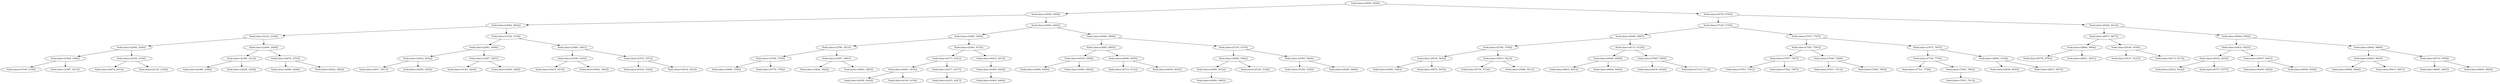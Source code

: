 digraph G{
1290884215 [label="Node{data=[5459, 5459]}"]
1290884215 -> 2142054572
2142054572 [label="Node{data=[3659, 3659]}"]
2142054572 -> 877706515
877706515 [label="Node{data=[2844, 2844]}"]
877706515 -> 464852114
464852114 [label="Node{data=[2312, 2328]}"]
464852114 -> 1570875775
1570875775 [label="Node{data=[2040, 2040]}"]
1570875775 -> 1264517679
1264517679 [label="Node{data=[1946, 1946]}"]
1264517679 -> 2052494962
2052494962 [label="Node{data=[1539, 1539]}"]
1264517679 -> 1240734766
1240734766 [label="Node{data=[1987, 2015]}"]
1570875775 -> 424586814
424586814 [label="Node{data=[2109, 2109]}"]
424586814 -> 716413250
716413250 [label="Node{data=[2072, 2072]}"]
424586814 -> 1679322976
1679322976 [label="Node{data=[2125, 2140]}"]
464852114 -> 233048737
233048737 [label="Node{data=[2494, 2494]}"]
233048737 -> 1639410301
1639410301 [label="Node{data=[2396, 2414]}"]
1639410301 -> 1475909248
1475909248 [label="Node{data=[2388, 2388]}"]
1639410301 -> 1891405936
1891405936 [label="Node{data=[2458, 2458]}"]
233048737 -> 1562389956
1562389956 [label="Node{data=[2676, 2703]}"]
1562389956 -> 119423135
119423135 [label="Node{data=[2496, 2496]}"]
1562389956 -> 348228202
348228202 [label="Node{data=[2842, 2842]}"]
877706515 -> 6989714
6989714 [label="Node{data=[3339, 3339]}"]
6989714 -> 1551430742
1551430742 [label="Node{data=[2981, 2999]}"]
1551430742 -> 689393150
689393150 [label="Node{data=[2932, 2932]}"]
689393150 -> 832376940
832376940 [label="Node{data=[2917, 2917]}"]
689393150 -> 1679714298
1679714298 [label="Node{data=[2950, 2950]}"]
1551430742 -> 2145383787
2145383787 [label="Node{data=[3287, 3287]}"]
2145383787 -> 1823752147
1823752147 [label="Node{data=[3183, 3204]}"]
2145383787 -> 905141337
905141337 [label="Node{data=[3289, 3289]}"]
6989714 -> 574999722
574999722 [label="Node{data=[3480, 3491]}"]
574999722 -> 582025508
582025508 [label="Node{data=[3439, 3439]}"]
582025508 -> 1865869318
1865869318 [label="Node{data=[3415, 3415]}"]
582025508 -> 1082683437
1082683437 [label="Node{data=[3463, 3463]}"]
574999722 -> 1277477898
1277477898 [label="Node{data=[3572, 3573]}"]
1277477898 -> 1714832523
1714832523 [label="Node{data=[3524, 3524]}"]
1277477898 -> 1041819283
1041819283 [label="Node{data=[3614, 3614]}"]
2142054572 -> 1024651365
1024651365 [label="Node{data=[4463, 4463]}"]
1024651365 -> 1476159321
1476159321 [label="Node{data=[3949, 3949]}"]
1476159321 -> 54162225
54162225 [label="Node{data=[3799, 3813]}"]
54162225 -> 2062492091
2062492091 [label="Node{data=[3766, 3769]}"]
2062492091 -> 1356101467
1356101467 [label="Node{data=[3689, 3708]}"]
2062492091 -> 1680217271
1680217271 [label="Node{data=[3779, 3792]}"]
54162225 -> 878002425
878002425 [label="Node{data=[3857, 3861]}"]
878002425 -> 926174513
926174513 [label="Node{data=[3826, 3826]}"]
878002425 -> 1151961635
1151961635 [label="Node{data=[3893, 3893]}"]
1476159321 -> 276741549
276741549 [label="Node{data=[4360, 4374]}"]
276741549 -> 238187987
238187987 [label="Node{data=[4173, 4181]}"]
238187987 -> 469433569
469433569 [label="Node{data=[4061, 4076]}"]
469433569 -> 327849263
327849263 [label="Node{data=[4030, 4030]}"]
469433569 -> 1987887398
1987887398 [label="Node{data=[4109, 4150]}"]
238187987 -> 1811787479
1811787479 [label="Node{data=[4277, 4277]}"]
1811787479 -> 657218237
657218237 [label="Node{data=[4235, 4247]}"]
276741549 -> 1623756954
1623756954 [label="Node{data=[4415, 4415]}"]
1623756954 -> 1890388052
1890388052 [label="Node{data=[4400, 4400]}"]
1890388052 -> 1981844352
1981844352 [label="Node{data=[4400, 4400]}"]
1024651365 -> 865918539
865918539 [label="Node{data=[4969, 4969]}"]
865918539 -> 393528546
393528546 [label="Node{data=[4685, 4685]}"]
393528546 -> 251888112
251888112 [label="Node{data=[4554, 4569]}"]
251888112 -> 2106418971
2106418971 [label="Node{data=[4490, 4490]}"]
251888112 -> 683049063
683049063 [label="Node{data=[4683, 4683]}"]
393528546 -> 424936007
424936007 [label="Node{data=[4896, 4905]}"]
424936007 -> 181083292
181083292 [label="Node{data=[4712, 4712]}"]
424936007 -> 476583777
476583777 [label="Node{data=[4935, 4935]}"]
865918539 -> 4266291
4266291 [label="Node{data=[5310, 5310]}"]
4266291 -> 960394566
960394566 [label="Node{data=[5082, 5082]}"]
960394566 -> 1799598337
1799598337 [label="Node{data=[4985, 5032]}"]
1799598337 -> 936140823
936140823 [label="Node{data=[4983, 4983]}"]
960394566 -> 1070366556
1070366556 [label="Node{data=[5126, 5129]}"]
4266291 -> 1964157350
1964157350 [label="Node{data=[5383, 5400]}"]
1964157350 -> 53466556
53466556 [label="Node{data=[5350, 5350]}"]
1964157350 -> 1463275798
1463275798 [label="Node{data=[5428, 5446]}"]
1290884215 -> 190673459
190673459 [label="Node{data=[8755, 8755]}"]
190673459 -> 1810019687
1810019687 [label="Node{data=[7129, 7150]}"]
1810019687 -> 379395986
379395986 [label="Node{data=[5940, 5987]}"]
379395986 -> 2144060214
2144060214 [label="Node{data=[5700, 5700]}"]
2144060214 -> 535296534
535296534 [label="Node{data=[5634, 5634]}"]
535296534 -> 1632648448
1632648448 [label="Node{data=[5483, 5483]}"]
535296534 -> 533712695
533712695 [label="Node{data=[5676, 5676]}"]
2144060214 -> 1052536203
1052536203 [label="Node{data=[5810, 5823]}"]
1052536203 -> 514524928
514524928 [label="Node{data=[5734, 5734]}"]
1052536203 -> 2121503208
2121503208 [label="Node{data=[5896, 5911]}"]
379395986 -> 530861926
530861926 [label="Node{data=[6115, 6125]}"]
530861926 -> 1110030636
1110030636 [label="Node{data=[6060, 6060]}"]
1110030636 -> 75249006
75249006 [label="Node{data=[6033, 6033]}"]
1110030636 -> 1726093528
1726093528 [label="Node{data=[6064, 6064]}"]
530861926 -> 1535161373
1535161373 [label="Node{data=[7065, 7085]}"]
1535161373 -> 1424987800
1424987800 [label="Node{data=[6430, 6430]}"]
1535161373 -> 836570670
836570670 [label="Node{data=[7110, 7110]}"]
1810019687 -> 1200612373
1200612373 [label="Node{data=[7707, 7707]}"]
1200612373 -> 426868901
426868901 [label="Node{data=[7591, 7591]}"]
426868901 -> 822251077
822251077 [label="Node{data=[7507, 7507]}"]
822251077 -> 1761040949
1761040949 [label="Node{data=[7501, 7501]}"]
822251077 -> 1356903538
1356903538 [label="Node{data=[7522, 7567]}"]
426868901 -> 1157722723
1157722723 [label="Node{data=[7628, 7628]}"]
1157722723 -> 1616161824
1616161824 [label="Node{data=[7613, 7613]}"]
1157722723 -> 849376493
849376493 [label="Node{data=[7665, 7683]}"]
1200612373 -> 1731593711
1731593711 [label="Node{data=[7973, 7997]}"]
1731593711 -> 703262976
703262976 [label="Node{data=[7744, 7744]}"]
703262976 -> 1813671345
1813671345 [label="Node{data=[7721, 7738]}"]
703262976 -> 1571580867
1571580867 [label="Node{data=[7963, 7963]}"]
1571580867 -> 174195940
174195940 [label="Node{data=[7813, 7813]}"]
1731593711 -> 1954448985
1954448985 [label="Node{data=[8081, 8109]}"]
1954448985 -> 1261832834
1261832834 [label="Node{data=[8038, 8055]}"]
1954448985 -> 1979355732
1979355732 [label="Node{data=[8637, 8675]}"]
190673459 -> 1864756523
1864756523 [label="Node{data=[9202, 9214]}"]
1864756523 -> 1869210328
1869210328 [label="Node{data=[8877, 8877]}"]
1869210328 -> 342923181
342923181 [label="Node{data=[8804, 8804]}"]
342923181 -> 892981061
892981061 [label="Node{data=[8778, 8785]}"]
342923181 -> 1966420092
1966420092 [label="Node{data=[8831, 8831]}"]
1869210328 -> 1433035552
1433035552 [label="Node{data=[9160, 9160]}"]
1433035552 -> 1161255903
1161255903 [label="Node{data=[9127, 9127]}"]
1433035552 -> 1049618395
1049618395 [label="Node{data=[9173, 9173]}"]
1864756523 -> 1659209382
1659209382 [label="Node{data=[9564, 9564]}"]
1659209382 -> 1687194297
1687194297 [label="Node{data=[9410, 9425]}"]
1687194297 -> 453434455
453434455 [label="Node{data=[9252, 9252]}"]
453434455 -> 1526088147
1526088147 [label="Node{data=[9232, 9232]}"]
453434455 -> 350764189
350764189 [label="Node{data=[9377, 9377]}"]
1687194297 -> 1951250939
1951250939 [label="Node{data=[9457, 9491]}"]
1951250939 -> 1493448513
1493448513 [label="Node{data=[9450, 9450]}"]
1951250939 -> 831786347
831786347 [label="Node{data=[9556, 9556]}"]
1659209382 -> 1691206416
1691206416 [label="Node{data=[9640, 9660]}"]
1691206416 -> 2102803475
2102803475 [label="Node{data=[9604, 9604]}"]
2102803475 -> 84976327
84976327 [label="Node{data=[9586, 9586]}"]
2102803475 -> 352192603
352192603 [label="Node{data=[9613, 9627]}"]
1691206416 -> 513907863
513907863 [label="Node{data=[9733, 9799]}"]
513907863 -> 1381735924
1381735924 [label="Node{data=[9687, 9687]}"]
513907863 -> 1390222306
1390222306 [label="Node{data=[9824, 9824]}"]
}